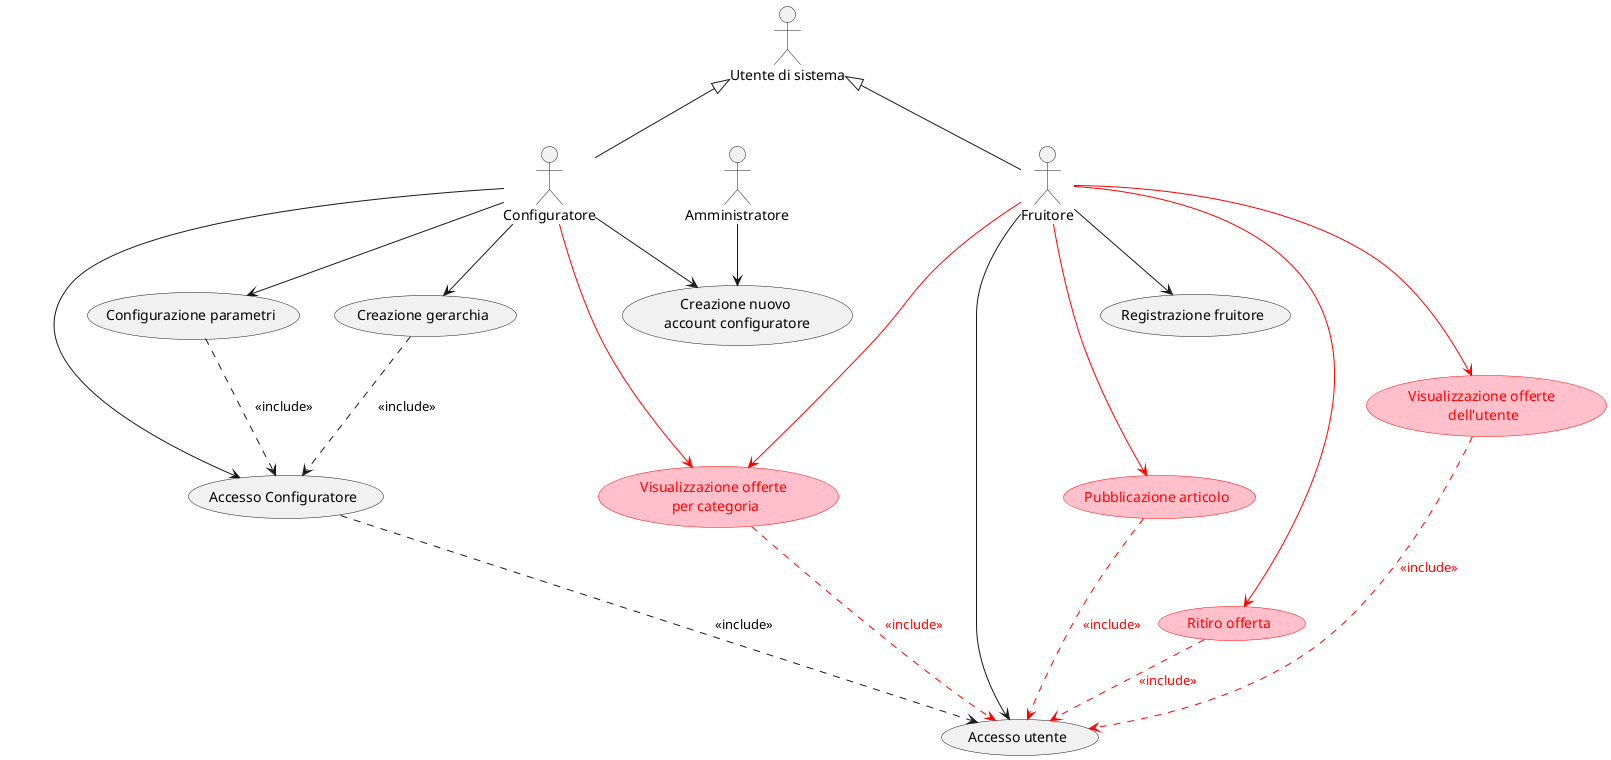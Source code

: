 @startuml

:Utente di sistema: as user
:Configuratore: as conf
:Amministratore: as adm

conf -up-|> user
conf --> (Accesso Configuratore)
conf --> (Creazione gerarchia)

adm --> (Creazione nuovo \naccount configuratore)
conf --> (Creazione nuovo \naccount configuratore)

(Accesso Configuratore) ..> (Accesso utente): <<include>>
(Creazione gerarchia) ..> (Accesso Configuratore): <<include>>

:Fruitore: as fruit

fruit -up-|> user

(Configurazione parametri)
(Registrazione fruitore)

conf --> (Configurazione parametri)
fruit --> (Registrazione fruitore)
fruit --> (Accesso utente)
(Configurazione parametri) ..> (Accesso Configuratore) : <<include>>


'VERSIONE 3 ==========================================

(Pubblicazione articolo) #pink;line:red;text:red
(Ritiro offerta) #pink;line:red;text:red
(Visualizzazione offerte \nper categoria) #pink;line:red;text:red
(Visualizzazione offerte \ndell'utente) #pink;line:red;text:red

fruit --> (Pubblicazione articolo) #red;text:red
fruit --> (Ritiro offerta) #red;text:red
fruit --> (Visualizzazione offerte \nper categoria) #red;text:red
conf --> (Visualizzazione offerte \nper categoria) #red;text:red
fruit --> (Visualizzazione offerte \ndell'utente) #red;text:red

(Creazione gerarchia) -[hidden]- (Visualizzazione offerte \nper categoria)
(Registrazione fruitore) -[hidden]- (Pubblicazione articolo)
(Pubblicazione articolo) -[hidden]- (Ritiro offerta)

(Visualizzazione offerte \ndell'utente) ..> (Accesso utente) #red;text:red : <<include>>
(Visualizzazione offerte \nper categoria) ..> (Accesso utente) #red;text:red : <<include>>
(Ritiro offerta) ..> (Accesso utente) #red;text:red : <<include>>
(Pubblicazione articolo)  ..> (Accesso utente) #red;text:red : <<include>>

@enduml

